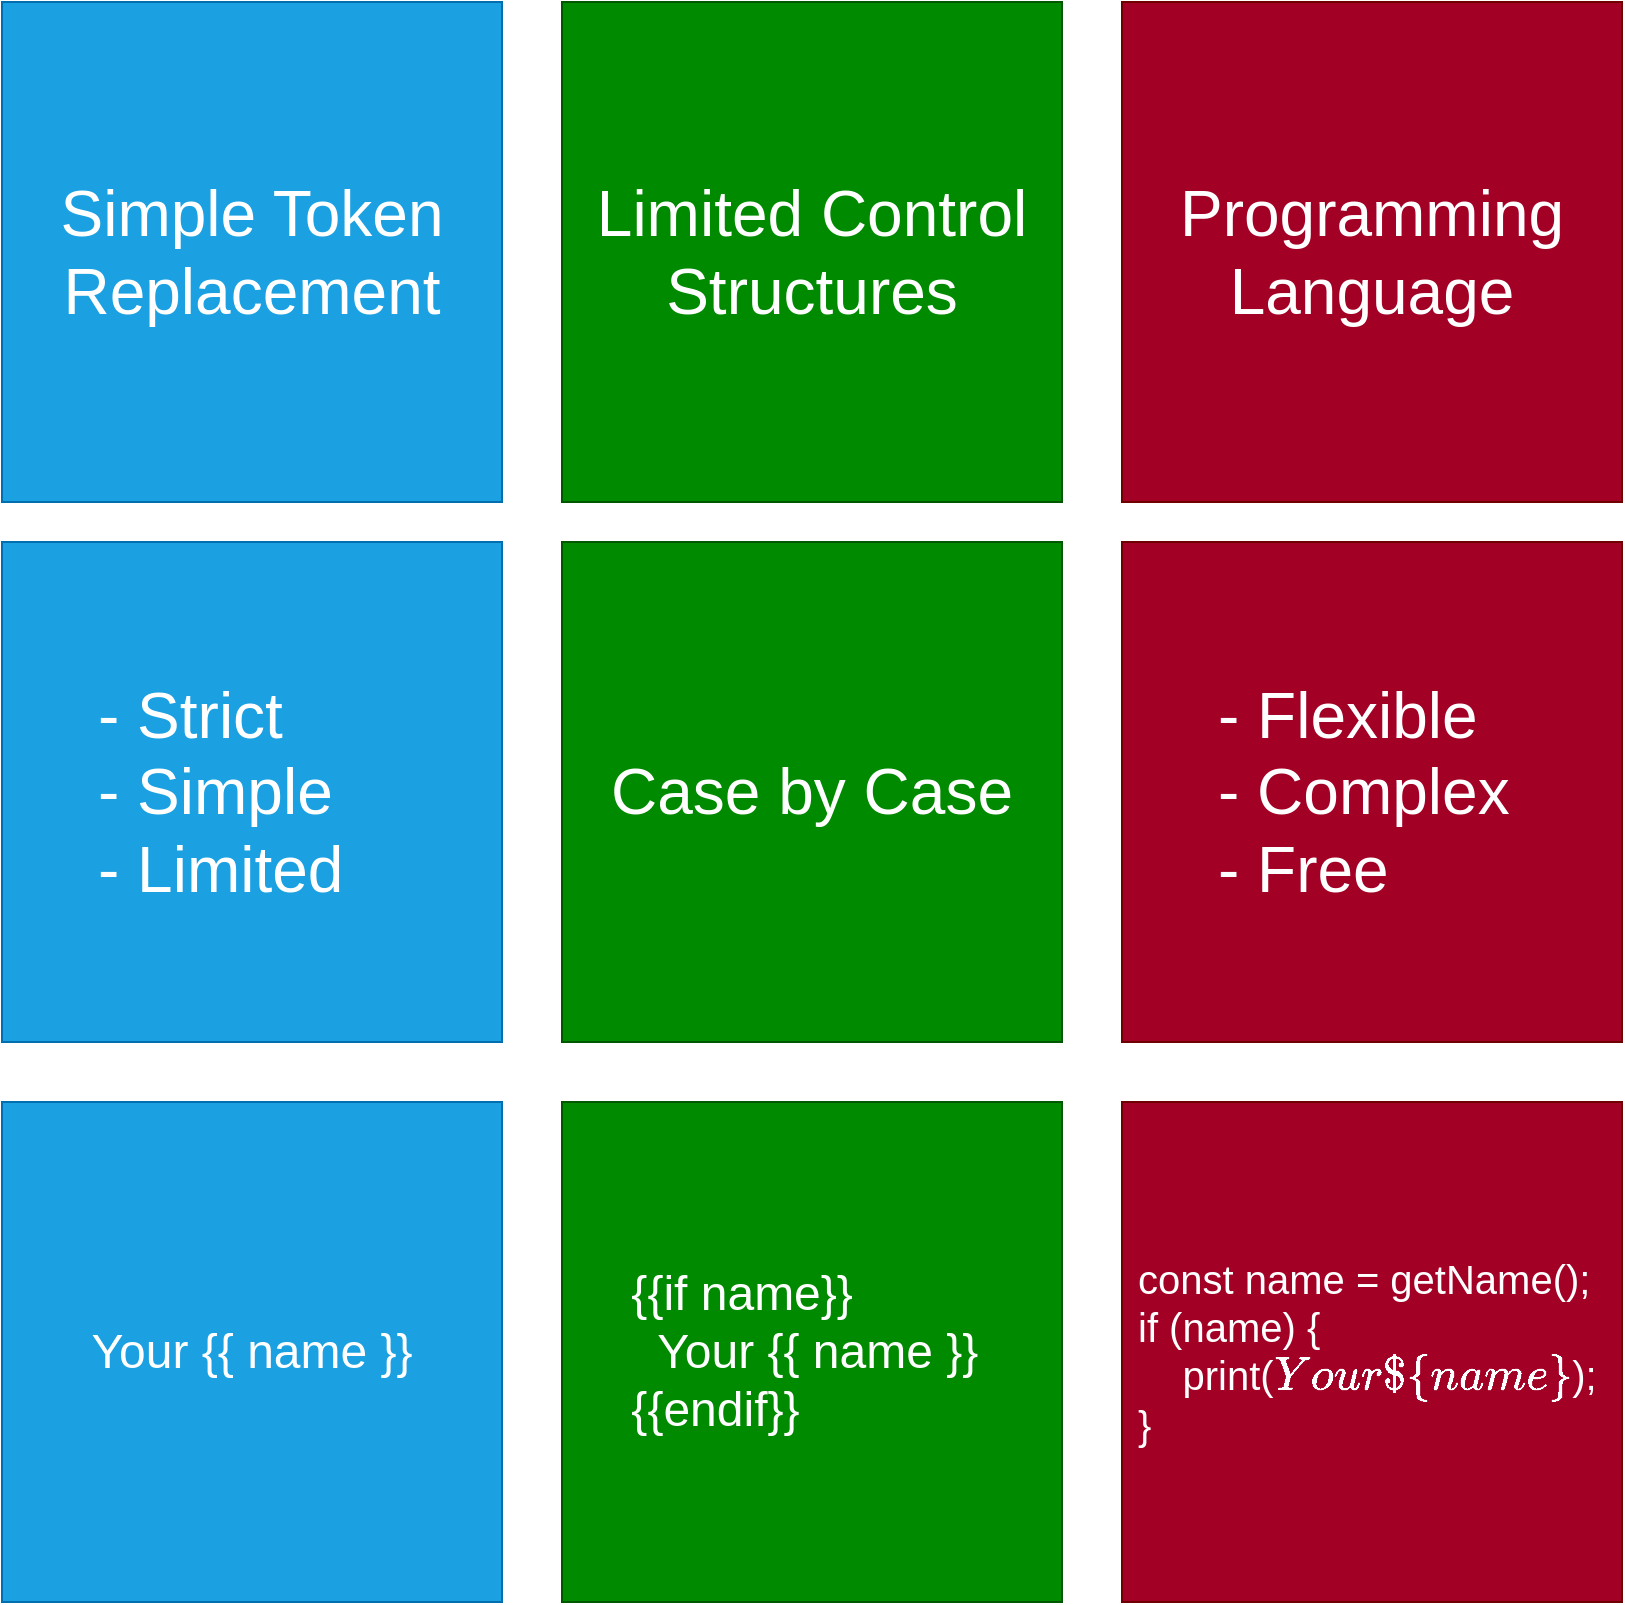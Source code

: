 <mxfile version="11.1.2" type="device"><diagram id="brXPouwoqoPEw-Wzbgov" name="ページ1"><mxGraphModel dx="946" dy="1813" grid="1" gridSize="10" guides="1" tooltips="1" connect="1" arrows="1" fold="1" page="1" pageScale="1" pageWidth="827" pageHeight="1169" math="0" shadow="0"><root><mxCell id="0"/><mxCell id="1" parent="0"/><mxCell id="ynPNVQlZ2xqPZFHNrDCl-1" value="- Strict&#10;- Simple&#10;- Limited" style="fillColor=#1ba1e2;strokeColor=#006EAF;fontSize=32;verticalAlign=middle;whiteSpace=wrap;fontColor=#ffffff;spacing=8;align=left;spacingLeft=40;" vertex="1" parent="1"><mxGeometry x="40" y="160" width="250" height="250" as="geometry"/></mxCell><mxCell id="ynPNVQlZ2xqPZFHNrDCl-2" value="Case by Case" style="fillColor=#008a00;strokeColor=#005700;fontSize=32;verticalAlign=middle;whiteSpace=wrap;fontColor=#ffffff;spacing=8;" vertex="1" parent="1"><mxGeometry x="320" y="160" width="250" height="250" as="geometry"/></mxCell><mxCell id="ynPNVQlZ2xqPZFHNrDCl-3" value="- Flexible&#10;- Complex&#10;- Free" style="fillColor=#a20025;strokeColor=#6F0000;fontSize=32;verticalAlign=middle;whiteSpace=wrap;fontColor=#ffffff;spacing=8;align=left;spacingLeft=40;" vertex="1" parent="1"><mxGeometry x="600" y="160" width="250" height="250" as="geometry"/></mxCell><mxCell id="ynPNVQlZ2xqPZFHNrDCl-4" value="Your {{ name }}" style="fillColor=#1ba1e2;strokeColor=#006EAF;fontSize=24;verticalAlign=middle;whiteSpace=wrap;fontColor=#ffffff;spacing=8;" vertex="1" parent="1"><mxGeometry x="40" y="440" width="250" height="250" as="geometry"/></mxCell><mxCell id="ynPNVQlZ2xqPZFHNrDCl-5" value="    {{if name}}&#10;      Your {{ name }}&#10;    {{endif}}" style="fillColor=#008a00;strokeColor=#005700;fontSize=24;verticalAlign=middle;whiteSpace=wrap;fontColor=#ffffff;align=left;spacing=8;" vertex="1" parent="1"><mxGeometry x="320" y="440" width="250" height="250" as="geometry"/></mxCell><mxCell id="ynPNVQlZ2xqPZFHNrDCl-6" value="const name = getName();&#10;if (name) {&#10;    print(`Your ${name}`);&#10;}" style="fillColor=#a20025;strokeColor=#6F0000;fontSize=20;verticalAlign=middle;whiteSpace=wrap;fontColor=#ffffff;align=left;spacingLeft=0;spacing=8;" vertex="1" parent="1"><mxGeometry x="600" y="440" width="250" height="250" as="geometry"/></mxCell><mxCell id="ynPNVQlZ2xqPZFHNrDCl-10" value="Simple Token Replacement" style="fillColor=#1ba1e2;strokeColor=#006EAF;fontSize=32;verticalAlign=middle;whiteSpace=wrap;fontColor=#ffffff;spacing=8;" vertex="1" parent="1"><mxGeometry x="40" y="-110" width="250" height="250" as="geometry"/></mxCell><mxCell id="ynPNVQlZ2xqPZFHNrDCl-11" value="Limited Control Structures" style="fillColor=#008a00;strokeColor=#005700;fontSize=32;verticalAlign=middle;whiteSpace=wrap;fontColor=#ffffff;spacing=8;" vertex="1" parent="1"><mxGeometry x="320" y="-110" width="250" height="250" as="geometry"/></mxCell><mxCell id="ynPNVQlZ2xqPZFHNrDCl-12" value="Programming Language" style="fillColor=#a20025;strokeColor=#6F0000;fontSize=32;verticalAlign=middle;whiteSpace=wrap;fontColor=#ffffff;spacing=8;" vertex="1" parent="1"><mxGeometry x="600" y="-110" width="250" height="250" as="geometry"/></mxCell></root></mxGraphModel></diagram></mxfile>